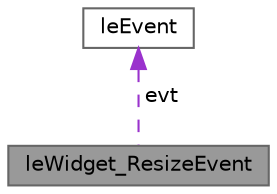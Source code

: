 digraph "leWidget_ResizeEvent"
{
 // INTERACTIVE_SVG=YES
 // LATEX_PDF_SIZE
  bgcolor="transparent";
  edge [fontname=Helvetica,fontsize=10,labelfontname=Helvetica,labelfontsize=10];
  node [fontname=Helvetica,fontsize=10,shape=box,height=0.2,width=0.4];
  Node1 [label="leWidget_ResizeEvent",height=0.2,width=0.4,color="gray40", fillcolor="grey60", style="filled", fontcolor="black",tooltip="Used to define widget resize event."];
  Node2 -> Node1 [dir="back",color="darkorchid3",style="dashed",label=" evt" ];
  Node2 [label="leEvent",height=0.2,width=0.4,color="gray40", fillcolor="white", style="filled",URL="$structleEvent.html",tooltip="This enum presents a event. An event contains valid event ids."];
}
